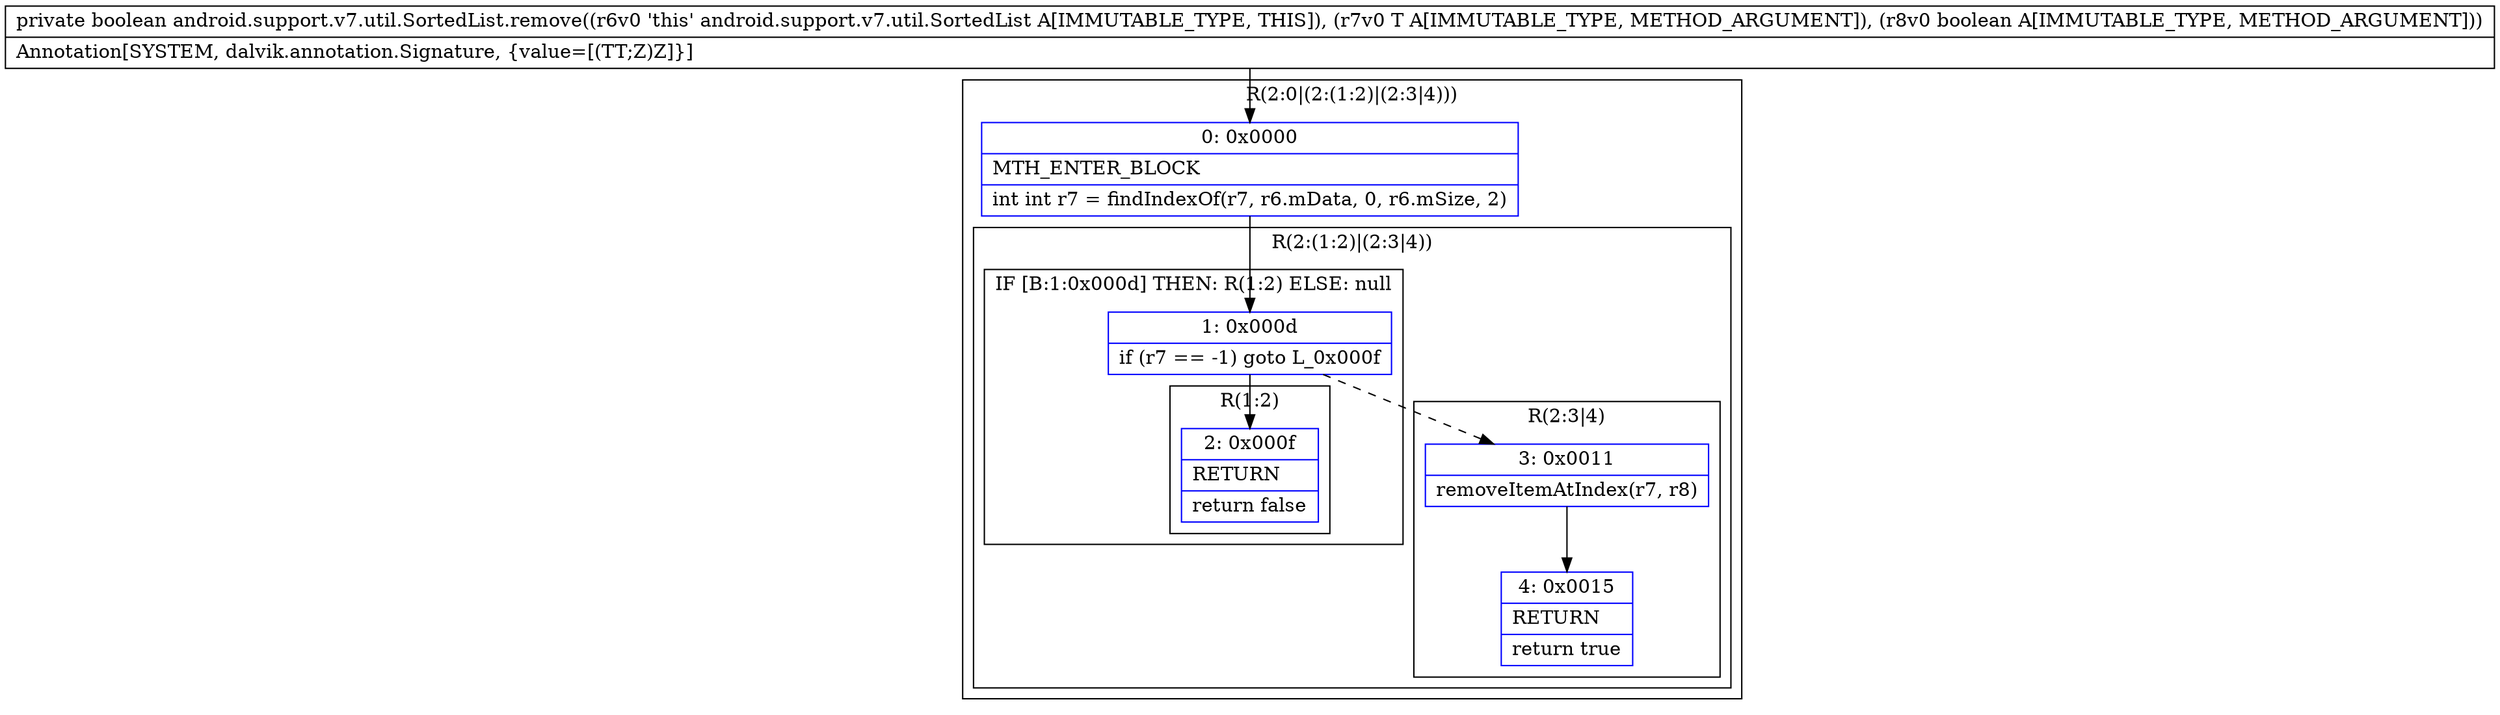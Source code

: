 digraph "CFG forandroid.support.v7.util.SortedList.remove(Ljava\/lang\/Object;Z)Z" {
subgraph cluster_Region_1421856540 {
label = "R(2:0|(2:(1:2)|(2:3|4)))";
node [shape=record,color=blue];
Node_0 [shape=record,label="{0\:\ 0x0000|MTH_ENTER_BLOCK\l|int int r7 = findIndexOf(r7, r6.mData, 0, r6.mSize, 2)\l}"];
subgraph cluster_Region_1828313040 {
label = "R(2:(1:2)|(2:3|4))";
node [shape=record,color=blue];
subgraph cluster_IfRegion_179354828 {
label = "IF [B:1:0x000d] THEN: R(1:2) ELSE: null";
node [shape=record,color=blue];
Node_1 [shape=record,label="{1\:\ 0x000d|if (r7 == \-1) goto L_0x000f\l}"];
subgraph cluster_Region_755122837 {
label = "R(1:2)";
node [shape=record,color=blue];
Node_2 [shape=record,label="{2\:\ 0x000f|RETURN\l|return false\l}"];
}
}
subgraph cluster_Region_71993166 {
label = "R(2:3|4)";
node [shape=record,color=blue];
Node_3 [shape=record,label="{3\:\ 0x0011|removeItemAtIndex(r7, r8)\l}"];
Node_4 [shape=record,label="{4\:\ 0x0015|RETURN\l|return true\l}"];
}
}
}
MethodNode[shape=record,label="{private boolean android.support.v7.util.SortedList.remove((r6v0 'this' android.support.v7.util.SortedList A[IMMUTABLE_TYPE, THIS]), (r7v0 T A[IMMUTABLE_TYPE, METHOD_ARGUMENT]), (r8v0 boolean A[IMMUTABLE_TYPE, METHOD_ARGUMENT]))  | Annotation[SYSTEM, dalvik.annotation.Signature, \{value=[(TT;Z)Z]\}]\l}"];
MethodNode -> Node_0;
Node_0 -> Node_1;
Node_1 -> Node_2;
Node_1 -> Node_3[style=dashed];
Node_3 -> Node_4;
}

